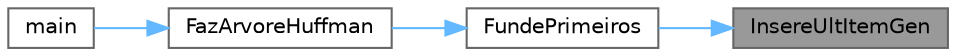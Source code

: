 digraph "InsereUltItemGen"
{
 // LATEX_PDF_SIZE
  bgcolor="transparent";
  edge [fontname=Helvetica,fontsize=10,labelfontname=Helvetica,labelfontsize=10];
  node [fontname=Helvetica,fontsize=10,shape=box,height=0.2,width=0.4];
  rankdir="RL";
  Node1 [label="InsereUltItemGen",height=0.2,width=0.4,color="gray40", fillcolor="grey60", style="filled", fontcolor="black",tooltip="Insere um item no final da lista."];
  Node1 -> Node2 [dir="back",color="steelblue1",style="solid"];
  Node2 [label="FundePrimeiros",height=0.2,width=0.4,color="grey40", fillcolor="white", style="filled",URL="$_lista_arv_8c.html#a54aa3bfd5b757ffc5b07e1e05a76078c",tooltip="Retira as duas primeiras arvores da lista, cria um no raiz com o peso = soma dos pesos,..."];
  Node2 -> Node3 [dir="back",color="steelblue1",style="solid"];
  Node3 [label="FazArvoreHuffman",height=0.2,width=0.4,color="grey40", fillcolor="white", style="filled",URL="$_codificador_8c.html#a5b6627a39040b553a21e3c881473cd7d",tooltip="Dada uma lista de arvores, aplica o algoritmo de Huffman e retorna a raiz da arvore resultante."];
  Node3 -> Node4 [dir="back",color="steelblue1",style="solid"];
  Node4 [label="main",height=0.2,width=0.4,color="grey40", fillcolor="white", style="filled",URL="$_codificador_8c.html#abf9e6b7e6f15df4b525a2e7705ba3089",tooltip=" "];
}
